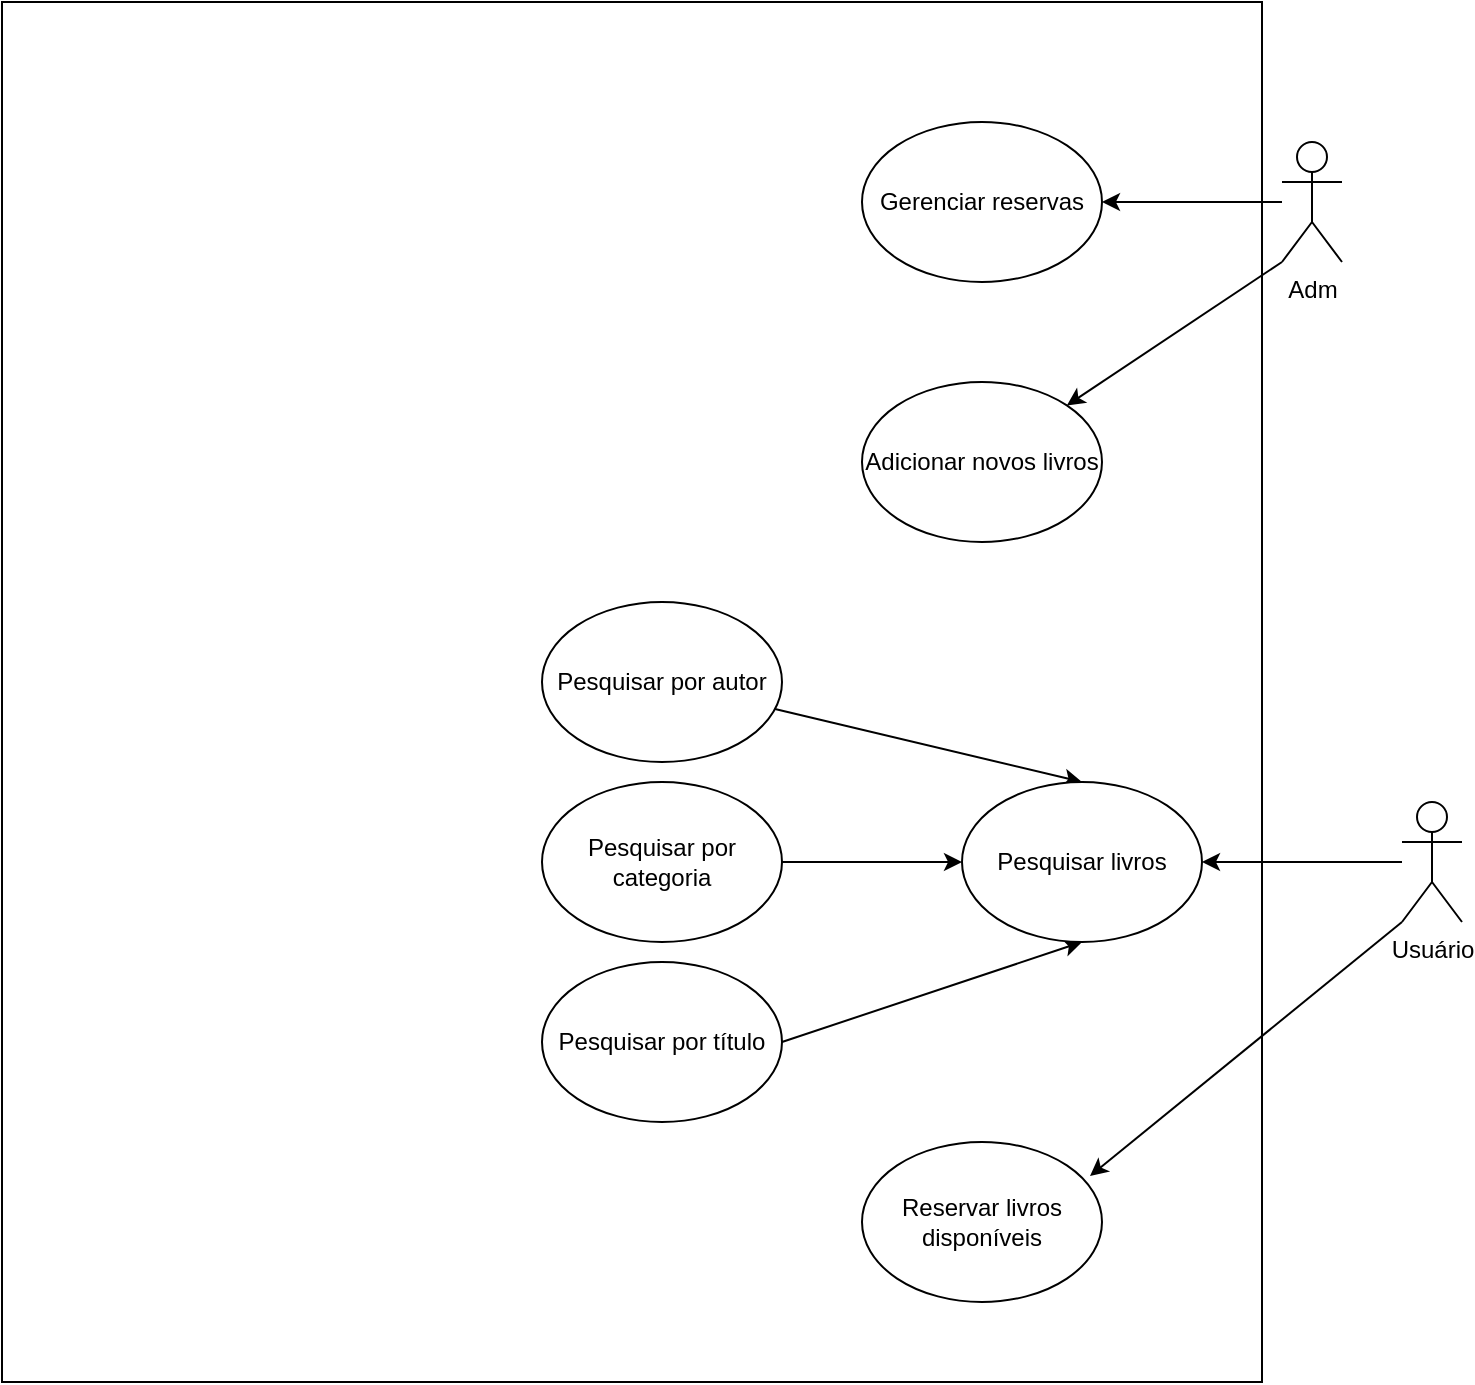 <mxfile version="13.9.9" type="device"><diagram id="3qBNb0NLDn6qyiYpnqm3" name="Página-1"><mxGraphModel dx="1086" dy="806" grid="1" gridSize="10" guides="1" tooltips="1" connect="1" arrows="1" fold="1" page="1" pageScale="1" pageWidth="827" pageHeight="1169" math="0" shadow="0"><root><mxCell id="0"/><mxCell id="1" parent="0"/><mxCell id="u3Uqx0Xy1wfOQATch5iM-10" value="" style="rounded=0;whiteSpace=wrap;html=1;" vertex="1" parent="1"><mxGeometry x="20" y="40" width="630" height="690" as="geometry"/></mxCell><mxCell id="u3Uqx0Xy1wfOQATch5iM-25" style="edgeStyle=orthogonalEdgeStyle;rounded=0;orthogonalLoop=1;jettySize=auto;html=1;entryX=1;entryY=0.5;entryDx=0;entryDy=0;startArrow=classic;startFill=1;endArrow=none;endFill=0;" edge="1" parent="1" source="u3Uqx0Xy1wfOQATch5iM-34" target="u3Uqx0Xy1wfOQATch5iM-18"><mxGeometry relative="1" as="geometry"/></mxCell><mxCell id="u3Uqx0Xy1wfOQATch5iM-1" value="Usuário&lt;br&gt;" style="shape=umlActor;verticalLabelPosition=bottom;verticalAlign=top;html=1;outlineConnect=0;" vertex="1" parent="1"><mxGeometry x="720" y="440" width="30" height="60" as="geometry"/></mxCell><mxCell id="u3Uqx0Xy1wfOQATch5iM-8" style="edgeStyle=orthogonalEdgeStyle;rounded=0;orthogonalLoop=1;jettySize=auto;html=1;entryX=1;entryY=0.5;entryDx=0;entryDy=0;" edge="1" parent="1" source="u3Uqx0Xy1wfOQATch5iM-2" target="u3Uqx0Xy1wfOQATch5iM-7"><mxGeometry relative="1" as="geometry"/></mxCell><mxCell id="u3Uqx0Xy1wfOQATch5iM-2" value="Adm&lt;br&gt;" style="shape=umlActor;verticalLabelPosition=bottom;verticalAlign=top;html=1;outlineConnect=0;" vertex="1" parent="1"><mxGeometry x="660" y="110" width="30" height="60" as="geometry"/></mxCell><mxCell id="u3Uqx0Xy1wfOQATch5iM-3" value="Adicionar novos livros" style="ellipse;whiteSpace=wrap;html=1;" vertex="1" parent="1"><mxGeometry x="450" y="230" width="120" height="80" as="geometry"/></mxCell><mxCell id="u3Uqx0Xy1wfOQATch5iM-4" value="Pesquisar por título" style="ellipse;whiteSpace=wrap;html=1;" vertex="1" parent="1"><mxGeometry x="290" y="520" width="120" height="80" as="geometry"/></mxCell><mxCell id="u3Uqx0Xy1wfOQATch5iM-6" value="Reservar livros disponíveis" style="ellipse;whiteSpace=wrap;html=1;" vertex="1" parent="1"><mxGeometry x="450" y="610" width="120" height="80" as="geometry"/></mxCell><mxCell id="u3Uqx0Xy1wfOQATch5iM-7" value="Gerenciar reservas" style="ellipse;whiteSpace=wrap;html=1;" vertex="1" parent="1"><mxGeometry x="450" y="100" width="120" height="80" as="geometry"/></mxCell><mxCell id="u3Uqx0Xy1wfOQATch5iM-18" value="Pesquisar por categoria" style="ellipse;whiteSpace=wrap;html=1;" vertex="1" parent="1"><mxGeometry x="290" y="430" width="120" height="80" as="geometry"/></mxCell><mxCell id="u3Uqx0Xy1wfOQATch5iM-19" value="Pesquisar por autor" style="ellipse;whiteSpace=wrap;html=1;" vertex="1" parent="1"><mxGeometry x="290" y="340" width="120" height="80" as="geometry"/></mxCell><mxCell id="u3Uqx0Xy1wfOQATch5iM-29" value="" style="endArrow=none;html=1;exitX=0.5;exitY=0;exitDx=0;exitDy=0;startArrow=classic;startFill=1;endFill=0;" edge="1" parent="1" source="u3Uqx0Xy1wfOQATch5iM-34" target="u3Uqx0Xy1wfOQATch5iM-19"><mxGeometry width="50" height="50" relative="1" as="geometry"><mxPoint x="690" y="410" as="sourcePoint"/><mxPoint x="770" y="400" as="targetPoint"/></mxGeometry></mxCell><mxCell id="u3Uqx0Xy1wfOQATch5iM-31" value="" style="endArrow=classic;html=1;exitX=0;exitY=1;exitDx=0;exitDy=0;exitPerimeter=0;" edge="1" parent="1" source="u3Uqx0Xy1wfOQATch5iM-2" target="u3Uqx0Xy1wfOQATch5iM-3"><mxGeometry width="50" height="50" relative="1" as="geometry"><mxPoint x="590" y="240" as="sourcePoint"/><mxPoint x="640" y="190" as="targetPoint"/></mxGeometry></mxCell><mxCell id="u3Uqx0Xy1wfOQATch5iM-32" value="" style="endArrow=classic;html=1;entryX=0.95;entryY=0.213;entryDx=0;entryDy=0;entryPerimeter=0;exitX=0;exitY=1;exitDx=0;exitDy=0;exitPerimeter=0;" edge="1" parent="1" source="u3Uqx0Xy1wfOQATch5iM-1" target="u3Uqx0Xy1wfOQATch5iM-6"><mxGeometry width="50" height="50" relative="1" as="geometry"><mxPoint x="670" y="590" as="sourcePoint"/><mxPoint x="720" y="540" as="targetPoint"/></mxGeometry></mxCell><mxCell id="u3Uqx0Xy1wfOQATch5iM-33" value="" style="endArrow=none;html=1;entryX=1;entryY=0.5;entryDx=0;entryDy=0;exitX=0.5;exitY=1;exitDx=0;exitDy=0;startArrow=classic;startFill=1;endFill=0;" edge="1" parent="1" source="u3Uqx0Xy1wfOQATch5iM-34" target="u3Uqx0Xy1wfOQATch5iM-4"><mxGeometry width="50" height="50" relative="1" as="geometry"><mxPoint x="660" y="540" as="sourcePoint"/><mxPoint x="710" y="490" as="targetPoint"/></mxGeometry></mxCell><mxCell id="u3Uqx0Xy1wfOQATch5iM-34" value="Pesquisar livros" style="ellipse;whiteSpace=wrap;html=1;" vertex="1" parent="1"><mxGeometry x="500" y="430" width="120" height="80" as="geometry"/></mxCell><mxCell id="u3Uqx0Xy1wfOQATch5iM-35" style="edgeStyle=orthogonalEdgeStyle;rounded=0;orthogonalLoop=1;jettySize=auto;html=1;entryX=1;entryY=0.5;entryDx=0;entryDy=0;startArrow=none;startFill=0;endArrow=classic;endFill=1;" edge="1" parent="1" source="u3Uqx0Xy1wfOQATch5iM-1" target="u3Uqx0Xy1wfOQATch5iM-34"><mxGeometry relative="1" as="geometry"><mxPoint x="720" y="470" as="sourcePoint"/><mxPoint x="410" y="470" as="targetPoint"/></mxGeometry></mxCell></root></mxGraphModel></diagram></mxfile>